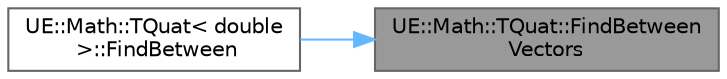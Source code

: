 digraph "UE::Math::TQuat::FindBetweenVectors"
{
 // INTERACTIVE_SVG=YES
 // LATEX_PDF_SIZE
  bgcolor="transparent";
  edge [fontname=Helvetica,fontsize=10,labelfontname=Helvetica,labelfontsize=10];
  node [fontname=Helvetica,fontsize=10,shape=box,height=0.2,width=0.4];
  rankdir="RL";
  Node1 [id="Node000001",label="UE::Math::TQuat::FindBetween\lVectors",height=0.2,width=0.4,color="gray40", fillcolor="grey60", style="filled", fontcolor="black",tooltip="Generates the 'smallest' (geodesic) rotation between two vectors of arbitrary length."];
  Node1 -> Node2 [id="edge1_Node000001_Node000002",dir="back",color="steelblue1",style="solid",tooltip=" "];
  Node2 [id="Node000002",label="UE::Math::TQuat\< double\l \>::FindBetween",height=0.2,width=0.4,color="grey40", fillcolor="white", style="filled",URL="$d6/d4a/structUE_1_1Math_1_1TQuat.html#a235045c8e4d797b25f3cf47e2aca9a9f",tooltip=" "];
}
